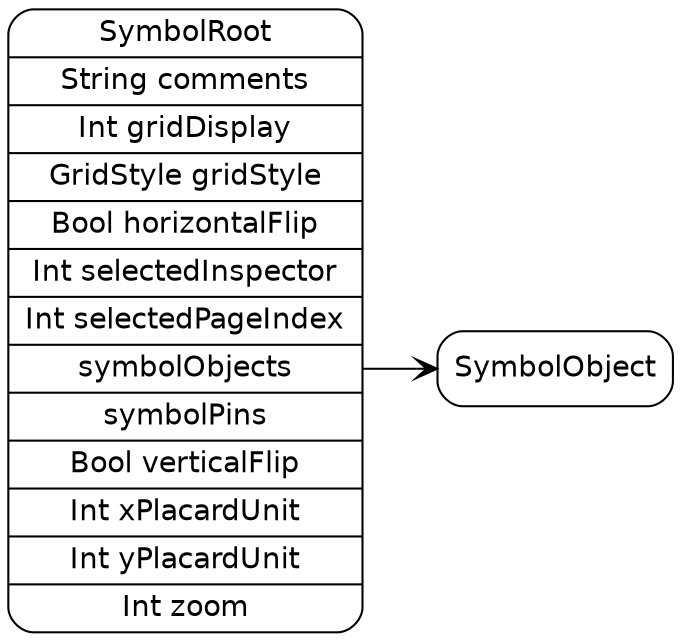 digraph G {
  rankdir=LR ;
  node [shape=record fontname=helvetica style=rounded] ;
  SymbolRoot[label="<SymbolRoot>SymbolRoot|String comments|Int gridDisplay|GridStyle gridStyle|Bool horizontalFlip|Int selectedInspector|Int selectedPageIndex|<symbolObjects>symbolObjects|<symbolPins>symbolPins|Bool verticalFlip|Int xPlacardUnit|Int yPlacardUnit|Int zoom"] ;
  SymbolObject[label="<SymbolObject>SymbolObject"] ;
  SymbolRoot:symbolObjects -> SymbolObject:SymbolObject [dir=both arrowtail=none arrowhead=vee] ;
}
